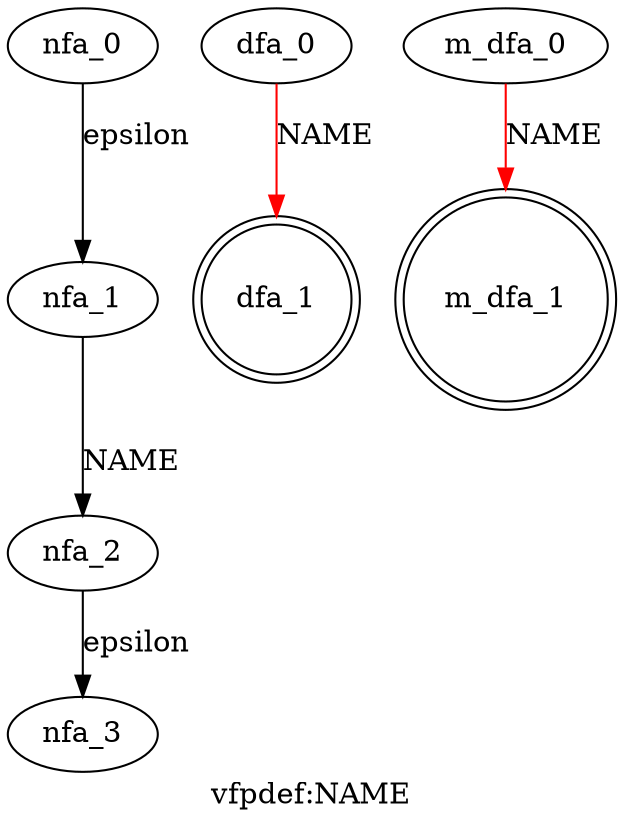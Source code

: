 digraph vfpdef {
 graph[label="vfpdef:NAME"]
 subgraph vfpdef_nfa {
  nfa_0->nfa_1[label="epsilon"]
  nfa_1->nfa_2[label="NAME"]
  nfa_2->nfa_3[label="epsilon"]
  }
 subgraph vfpdef_dfa {
  dfa_0->dfa_1[label="NAME",color=red]
  dfa_1[shape=doublecircle]
  }
 subgraph vfpdef_m_dfa {
  m_dfa_0->m_dfa_1[label="NAME",color=red]
  m_dfa_1[shape=doublecircle]
  }
}

